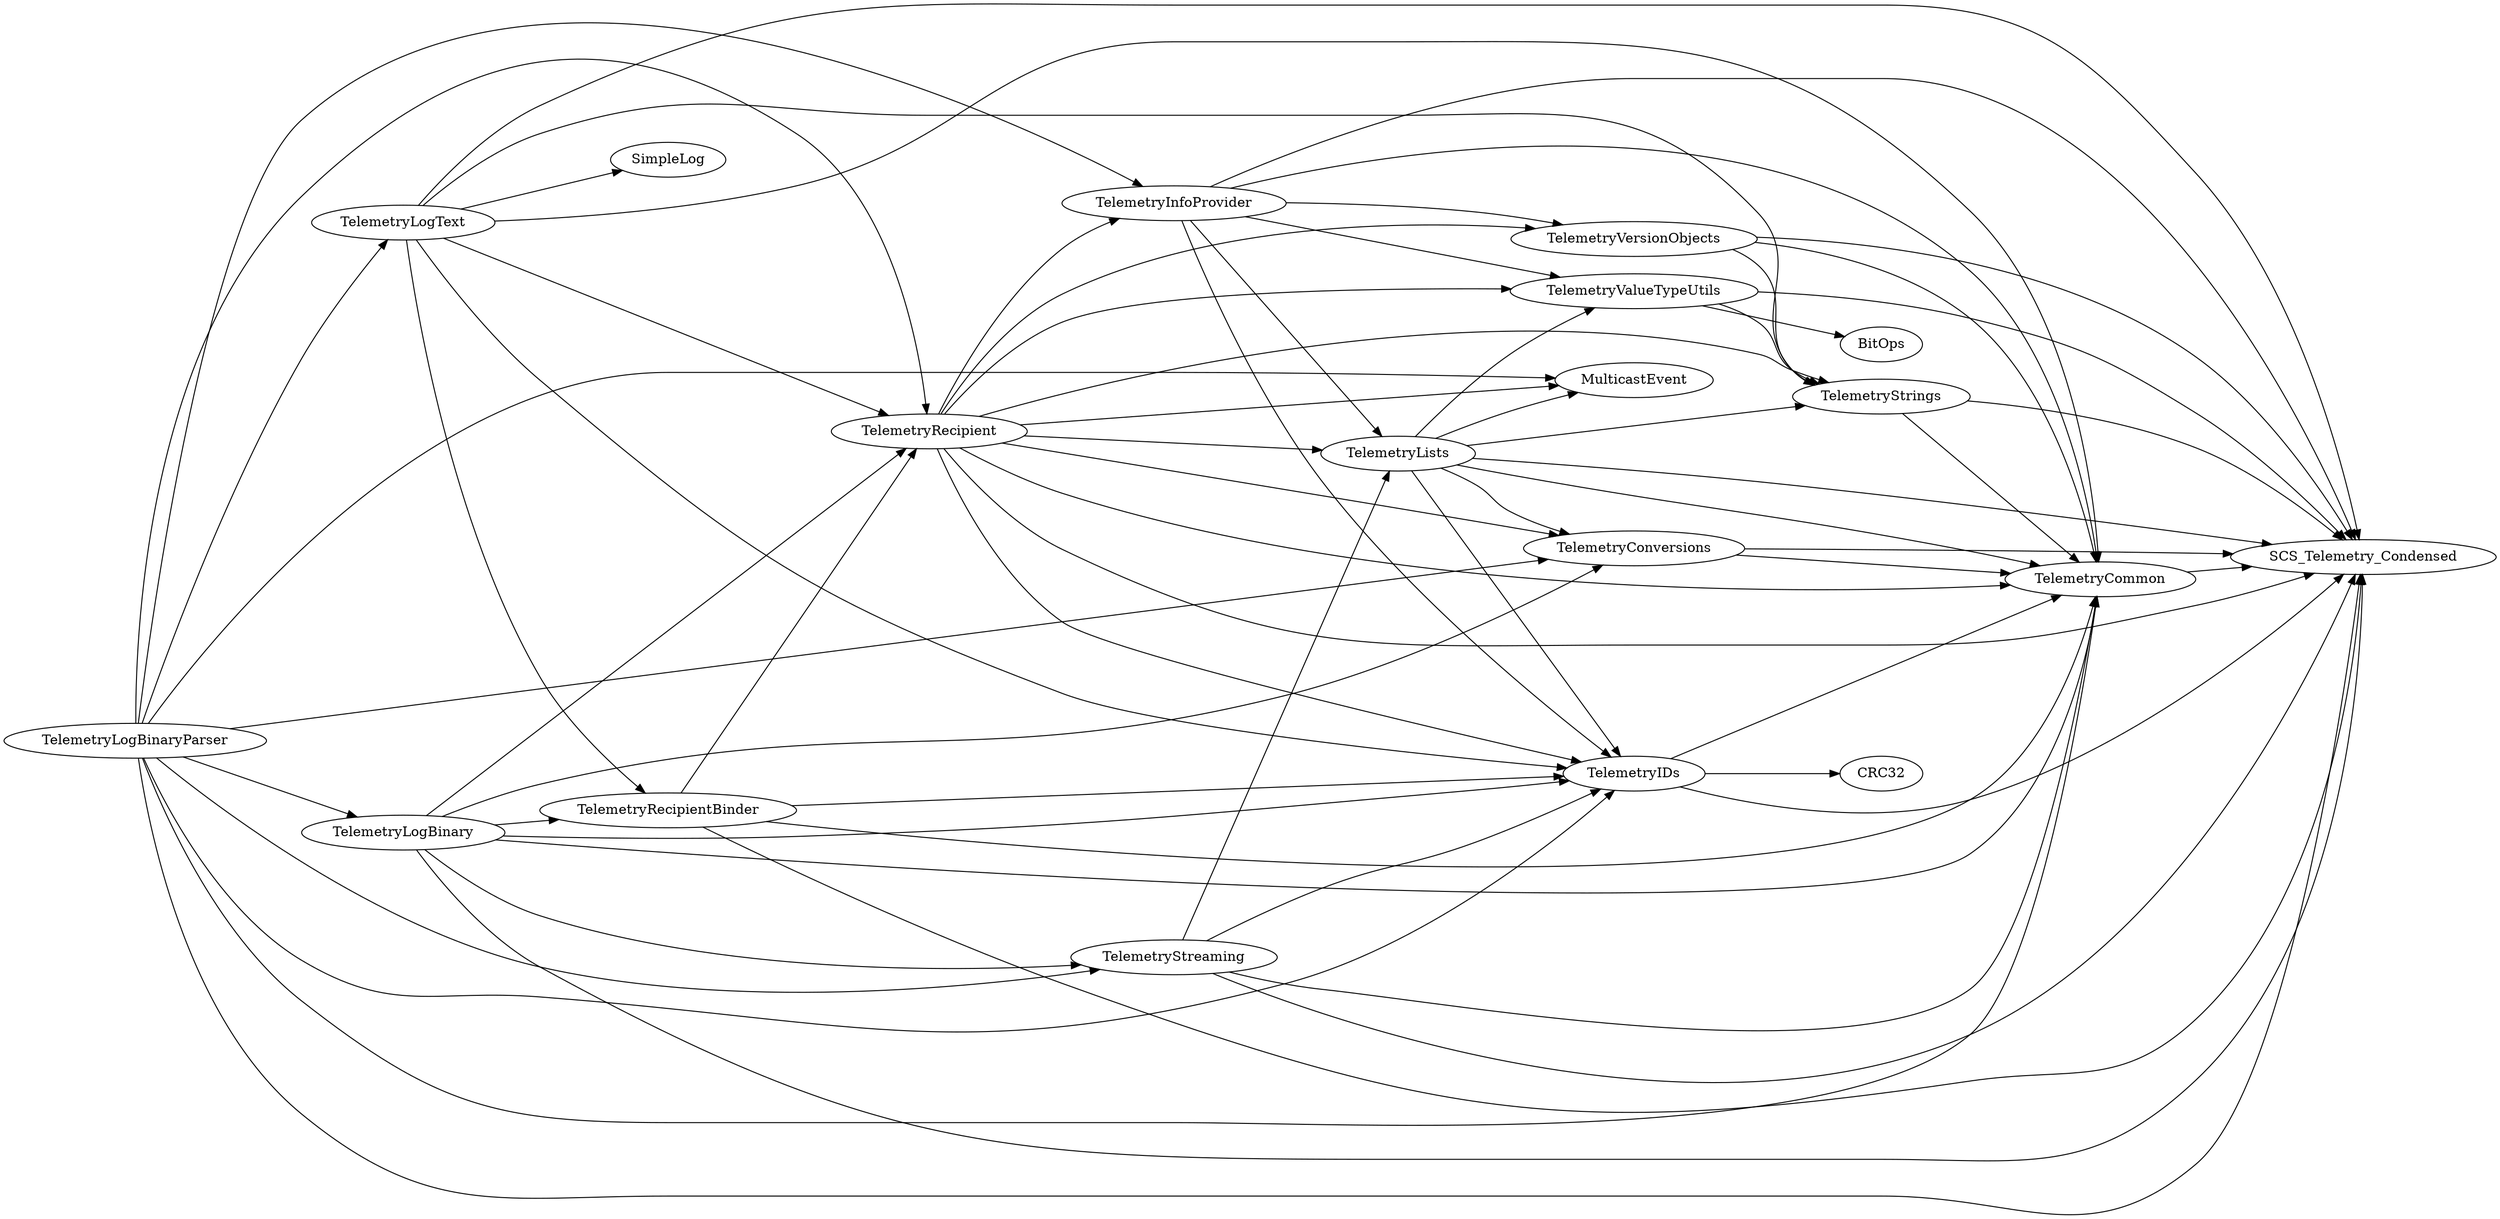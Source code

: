 DiGraph Uses {
  rankdir="LR"
  "TelemetryCommon" -> "SCS_Telemetry_Condensed"
  "TelemetryCommon" [href="TelemetryCommon.html"]
  "TelemetryConversions" -> "TelemetryCommon"
  "TelemetryConversions" -> "SCS_Telemetry_Condensed"
  "TelemetryConversions" [href="TelemetryConversions.html"]
  "TelemetryIDs" -> "CRC32"
  "TelemetryIDs" -> "TelemetryCommon"
  "TelemetryIDs" -> "SCS_Telemetry_Condensed"
  "TelemetryIDs" [href="TelemetryIDs.html"]
  "TelemetryInfoProvider" -> "TelemetryValueTypeUtils"
  "TelemetryInfoProvider" -> "TelemetryIDs"
  "TelemetryInfoProvider" -> "TelemetryLists"
  "TelemetryInfoProvider" -> "TelemetryVersionObjects"
  "TelemetryInfoProvider" -> "TelemetryCommon"
  "TelemetryInfoProvider" -> "SCS_Telemetry_Condensed"
  "TelemetryInfoProvider" [href="TelemetryInfoProvider.html"]
  "TelemetryLists" -> "MulticastEvent"
  "TelemetryLists" -> "TelemetryCommon"
  "TelemetryLists" -> "TelemetryValueTypeUtils"
  "TelemetryLists" -> "TelemetryIDs"
  "TelemetryLists" -> "TelemetryConversions"
  "TelemetryLists" -> "TelemetryStrings"
  "TelemetryLists" -> "SCS_Telemetry_Condensed"
  "TelemetryLists" [href="TelemetryLists.html"]
  "TelemetryLogBinary" -> "TelemetryCommon"
  "TelemetryLogBinary" -> "TelemetryIDs"
  "TelemetryLogBinary" -> "TelemetryRecipient"
  "TelemetryLogBinary" -> "TelemetryRecipientBinder"
  "TelemetryLogBinary" -> "TelemetryConversions"
  "TelemetryLogBinary" -> "TelemetryStreaming"
  "TelemetryLogBinary" -> "SCS_Telemetry_Condensed"
  "TelemetryLogBinary" [href="TelemetryLogBinary.html"]
  "TelemetryLogBinaryParser" -> "MulticastEvent"
  "TelemetryLogBinaryParser" -> "TelemetryCommon"
  "TelemetryLogBinaryParser" -> "TelemetryIDs"
  "TelemetryLogBinaryParser" -> "TelemetryInfoProvider"
  "TelemetryLogBinaryParser" -> "TelemetryRecipient"
  "TelemetryLogBinaryParser" -> "TelemetryLogText"
  "TelemetryLogBinaryParser" -> "TelemetryLogBinary"
  "TelemetryLogBinaryParser" -> "TelemetryConversions"
  "TelemetryLogBinaryParser" -> "TelemetryStreaming"
  "TelemetryLogBinaryParser" -> "SCS_Telemetry_Condensed"
  "TelemetryLogBinaryParser" [href="TelemetryLogBinaryParser.html"]
  "TelemetryLogText" -> "SimpleLog"
  "TelemetryLogText" -> "TelemetryCommon"
  "TelemetryLogText" -> "TelemetryIDs"
  "TelemetryLogText" -> "TelemetryRecipient"
  "TelemetryLogText" -> "TelemetryRecipientBinder"
  "TelemetryLogText" -> "TelemetryStrings"
  "TelemetryLogText" -> "SCS_Telemetry_Condensed"
  "TelemetryLogText" [href="TelemetryLogText.html"]
  "TelemetryRecipient" -> "MulticastEvent"
  "TelemetryRecipient" -> "TelemetryCommon"
  "TelemetryRecipient" -> "TelemetryIDs"
  "TelemetryRecipient" -> "TelemetryLists"
  "TelemetryRecipient" -> "TelemetryVersionObjects"
  "TelemetryRecipient" -> "TelemetryInfoProvider"
  "TelemetryRecipient" -> "TelemetryValueTypeUtils"
  "TelemetryRecipient" -> "TelemetryConversions"
  "TelemetryRecipient" -> "TelemetryStrings"
  "TelemetryRecipient" -> "SCS_Telemetry_Condensed"
  "TelemetryRecipient" [href="TelemetryRecipient.html"]
  "TelemetryRecipientBinder" -> "TelemetryCommon"
  "TelemetryRecipientBinder" -> "TelemetryIDs"
  "TelemetryRecipientBinder" -> "TelemetryRecipient"
  "TelemetryRecipientBinder" -> "SCS_Telemetry_Condensed"
  "TelemetryRecipientBinder" [href="TelemetryRecipientBinder.html"]
  "TelemetryStreaming" -> "TelemetryCommon"
  "TelemetryStreaming" -> "TelemetryIDs"
  "TelemetryStreaming" -> "TelemetryLists"
  "TelemetryStreaming" -> "SCS_Telemetry_Condensed"
  "TelemetryStreaming" [href="TelemetryStreaming.html"]
  "TelemetryStrings" -> "TelemetryCommon"
  "TelemetryStrings" -> "SCS_Telemetry_Condensed"
  "TelemetryStrings" [href="TelemetryStrings.html"]
  "TelemetryValueTypeUtils" -> "BitOps"
  "TelemetryValueTypeUtils" -> "TelemetryStrings"
  "TelemetryValueTypeUtils" -> "SCS_Telemetry_Condensed"
  "TelemetryValueTypeUtils" [href="TelemetryValueTypeUtils.html"]
  "TelemetryVersionObjects" -> "TelemetryCommon"
  "TelemetryVersionObjects" -> "TelemetryStrings"
  "TelemetryVersionObjects" -> "SCS_Telemetry_Condensed"
  "TelemetryVersionObjects" [href="TelemetryVersionObjects.html"]
}
